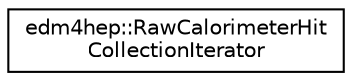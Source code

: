digraph "Graphical Class Hierarchy"
{
 // LATEX_PDF_SIZE
  edge [fontname="Helvetica",fontsize="10",labelfontname="Helvetica",labelfontsize="10"];
  node [fontname="Helvetica",fontsize="10",shape=record];
  rankdir="LR";
  Node0 [label="edm4hep::RawCalorimeterHit\lCollectionIterator",height=0.2,width=0.4,color="black", fillcolor="white", style="filled",URL="$classedm4hep_1_1_raw_calorimeter_hit_collection_iterator.html",tooltip=" "];
}
